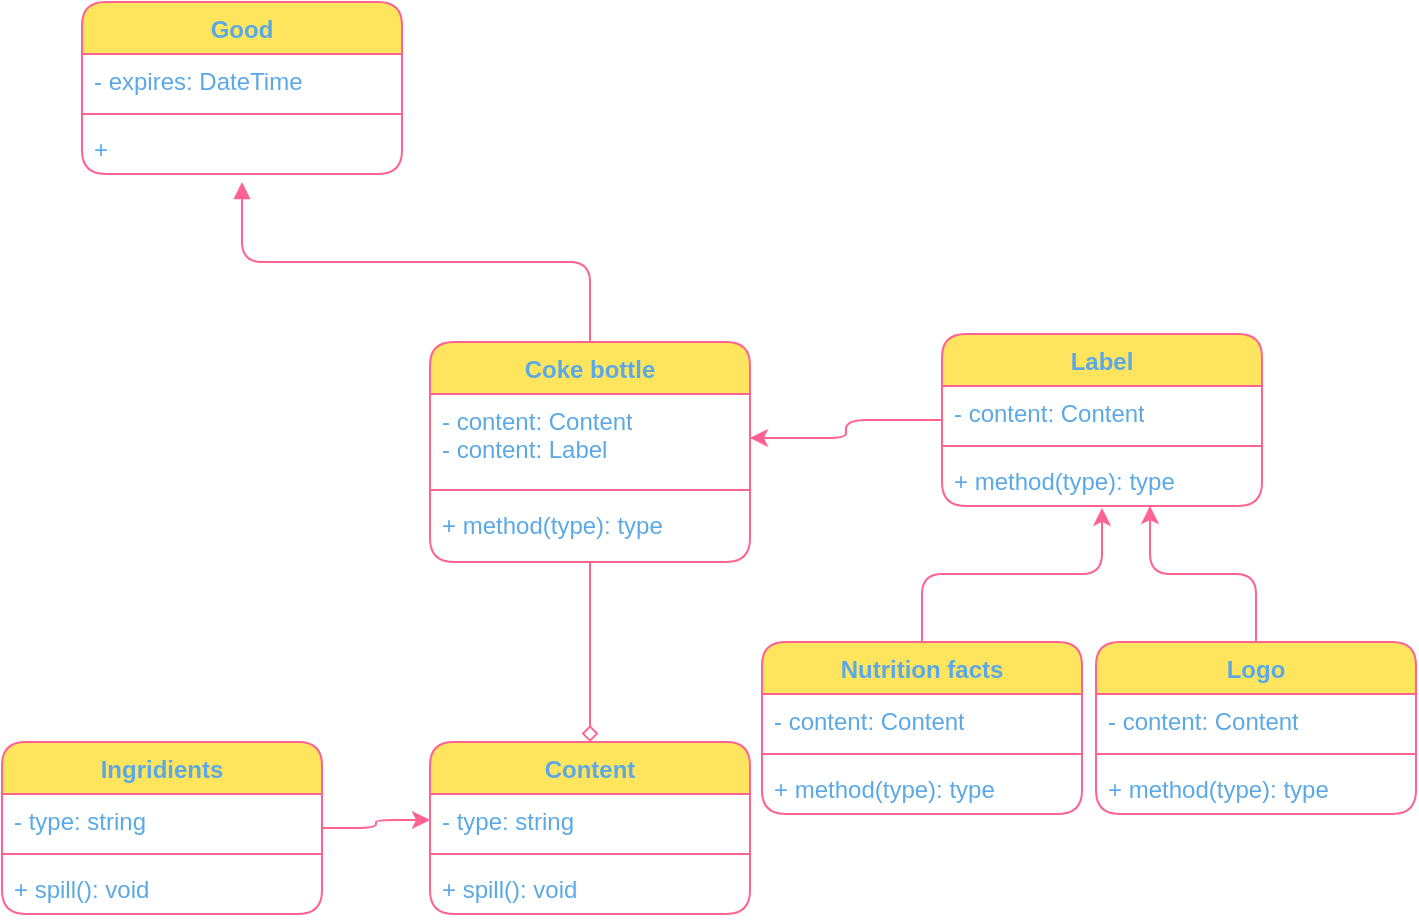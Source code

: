 <mxfile version="22.0.0" type="github">
  <diagram name="Strona-1" id="3vI-Z93XGPY2M-o-T-1S">
    <mxGraphModel dx="1386" dy="785" grid="1" gridSize="10" guides="1" tooltips="1" connect="1" arrows="1" fold="1" page="1" pageScale="1" pageWidth="827" pageHeight="1169" math="0" shadow="0">
      <root>
        <mxCell id="0" />
        <mxCell id="1" parent="0" />
        <mxCell id="5Ggx0vt6isy3eeLft-i8-38" style="edgeStyle=orthogonalEdgeStyle;rounded=1;orthogonalLoop=1;jettySize=auto;html=1;entryX=0.5;entryY=0;entryDx=0;entryDy=0;endArrow=diamond;endFill=0;labelBackgroundColor=none;strokeColor=#FF6392;fontColor=default;" edge="1" parent="1" source="5Ggx0vt6isy3eeLft-i8-6" target="5Ggx0vt6isy3eeLft-i8-26">
          <mxGeometry relative="1" as="geometry" />
        </mxCell>
        <mxCell id="5Ggx0vt6isy3eeLft-i8-6" value="Coke bottle" style="swimlane;fontStyle=1;align=center;verticalAlign=top;childLayout=stackLayout;horizontal=1;startSize=26;horizontalStack=0;resizeParent=1;resizeParentMax=0;resizeLast=0;collapsible=1;marginBottom=0;whiteSpace=wrap;html=1;labelBackgroundColor=none;fillColor=#FFE45E;strokeColor=#FF6392;fontColor=#5AA9E6;rounded=1;" vertex="1" parent="1">
          <mxGeometry x="334" y="280" width="160" height="110" as="geometry" />
        </mxCell>
        <mxCell id="5Ggx0vt6isy3eeLft-i8-7" value="- content: Content&lt;br&gt;- content: Label" style="text;strokeColor=none;fillColor=none;align=left;verticalAlign=top;spacingLeft=4;spacingRight=4;overflow=hidden;rotatable=0;points=[[0,0.5],[1,0.5]];portConstraint=eastwest;whiteSpace=wrap;html=1;labelBackgroundColor=none;fontColor=#5AA9E6;rounded=1;" vertex="1" parent="5Ggx0vt6isy3eeLft-i8-6">
          <mxGeometry y="26" width="160" height="44" as="geometry" />
        </mxCell>
        <mxCell id="5Ggx0vt6isy3eeLft-i8-8" value="" style="line;strokeWidth=1;fillColor=none;align=left;verticalAlign=middle;spacingTop=-1;spacingLeft=3;spacingRight=3;rotatable=0;labelPosition=right;points=[];portConstraint=eastwest;strokeColor=#FF6392;labelBackgroundColor=none;fontColor=#5AA9E6;rounded=1;" vertex="1" parent="5Ggx0vt6isy3eeLft-i8-6">
          <mxGeometry y="70" width="160" height="8" as="geometry" />
        </mxCell>
        <mxCell id="5Ggx0vt6isy3eeLft-i8-9" value="+ method(type): type" style="text;strokeColor=none;fillColor=none;align=left;verticalAlign=top;spacingLeft=4;spacingRight=4;overflow=hidden;rotatable=0;points=[[0,0.5],[1,0.5]];portConstraint=eastwest;whiteSpace=wrap;html=1;labelBackgroundColor=none;fontColor=#5AA9E6;rounded=1;" vertex="1" parent="5Ggx0vt6isy3eeLft-i8-6">
          <mxGeometry y="78" width="160" height="32" as="geometry" />
        </mxCell>
        <mxCell id="5Ggx0vt6isy3eeLft-i8-22" value="Good" style="swimlane;fontStyle=1;align=center;verticalAlign=top;childLayout=stackLayout;horizontal=1;startSize=26;horizontalStack=0;resizeParent=1;resizeParentMax=0;resizeLast=0;collapsible=1;marginBottom=0;whiteSpace=wrap;html=1;labelBackgroundColor=none;fillColor=#FFE45E;strokeColor=#FF6392;fontColor=#5AA9E6;rounded=1;" vertex="1" parent="1">
          <mxGeometry x="160" y="110" width="160" height="86" as="geometry" />
        </mxCell>
        <mxCell id="5Ggx0vt6isy3eeLft-i8-23" value="- expires: DateTime" style="text;strokeColor=none;fillColor=none;align=left;verticalAlign=top;spacingLeft=4;spacingRight=4;overflow=hidden;rotatable=0;points=[[0,0.5],[1,0.5]];portConstraint=eastwest;whiteSpace=wrap;html=1;labelBackgroundColor=none;fontColor=#5AA9E6;rounded=1;" vertex="1" parent="5Ggx0vt6isy3eeLft-i8-22">
          <mxGeometry y="26" width="160" height="26" as="geometry" />
        </mxCell>
        <mxCell id="5Ggx0vt6isy3eeLft-i8-24" value="" style="line;strokeWidth=1;fillColor=none;align=left;verticalAlign=middle;spacingTop=-1;spacingLeft=3;spacingRight=3;rotatable=0;labelPosition=right;points=[];portConstraint=eastwest;strokeColor=#FF6392;labelBackgroundColor=none;fontColor=#5AA9E6;rounded=1;" vertex="1" parent="5Ggx0vt6isy3eeLft-i8-22">
          <mxGeometry y="52" width="160" height="8" as="geometry" />
        </mxCell>
        <mxCell id="5Ggx0vt6isy3eeLft-i8-25" value="+&amp;nbsp;" style="text;strokeColor=none;fillColor=none;align=left;verticalAlign=top;spacingLeft=4;spacingRight=4;overflow=hidden;rotatable=0;points=[[0,0.5],[1,0.5]];portConstraint=eastwest;whiteSpace=wrap;html=1;labelBackgroundColor=none;fontColor=#5AA9E6;rounded=1;" vertex="1" parent="5Ggx0vt6isy3eeLft-i8-22">
          <mxGeometry y="60" width="160" height="26" as="geometry" />
        </mxCell>
        <mxCell id="5Ggx0vt6isy3eeLft-i8-26" value="Content" style="swimlane;fontStyle=1;align=center;verticalAlign=top;childLayout=stackLayout;horizontal=1;startSize=26;horizontalStack=0;resizeParent=1;resizeParentMax=0;resizeLast=0;collapsible=1;marginBottom=0;whiteSpace=wrap;html=1;labelBackgroundColor=none;fillColor=#FFE45E;strokeColor=#FF6392;fontColor=#5AA9E6;rounded=1;" vertex="1" parent="1">
          <mxGeometry x="334" y="480" width="160" height="86" as="geometry" />
        </mxCell>
        <mxCell id="5Ggx0vt6isy3eeLft-i8-27" value="- type: string" style="text;strokeColor=none;fillColor=none;align=left;verticalAlign=top;spacingLeft=4;spacingRight=4;overflow=hidden;rotatable=0;points=[[0,0.5],[1,0.5]];portConstraint=eastwest;whiteSpace=wrap;html=1;labelBackgroundColor=none;fontColor=#5AA9E6;rounded=1;" vertex="1" parent="5Ggx0vt6isy3eeLft-i8-26">
          <mxGeometry y="26" width="160" height="26" as="geometry" />
        </mxCell>
        <mxCell id="5Ggx0vt6isy3eeLft-i8-28" value="" style="line;strokeWidth=1;fillColor=none;align=left;verticalAlign=middle;spacingTop=-1;spacingLeft=3;spacingRight=3;rotatable=0;labelPosition=right;points=[];portConstraint=eastwest;strokeColor=#FF6392;labelBackgroundColor=none;fontColor=#5AA9E6;rounded=1;" vertex="1" parent="5Ggx0vt6isy3eeLft-i8-26">
          <mxGeometry y="52" width="160" height="8" as="geometry" />
        </mxCell>
        <mxCell id="5Ggx0vt6isy3eeLft-i8-29" value="+ spill(): void" style="text;strokeColor=none;fillColor=none;align=left;verticalAlign=top;spacingLeft=4;spacingRight=4;overflow=hidden;rotatable=0;points=[[0,0.5],[1,0.5]];portConstraint=eastwest;whiteSpace=wrap;html=1;labelBackgroundColor=none;fontColor=#5AA9E6;rounded=1;" vertex="1" parent="5Ggx0vt6isy3eeLft-i8-26">
          <mxGeometry y="60" width="160" height="26" as="geometry" />
        </mxCell>
        <mxCell id="5Ggx0vt6isy3eeLft-i8-30" value="" style="html=1;verticalAlign=bottom;endArrow=block;curved=0;rounded=1;entryX=0.5;entryY=1.154;entryDx=0;entryDy=0;entryPerimeter=0;exitX=0.5;exitY=0;exitDx=0;exitDy=0;align=center;labelBorderColor=none;labelBackgroundColor=none;strokeColor=#FF6392;fontColor=default;" edge="1" parent="1" source="5Ggx0vt6isy3eeLft-i8-6" target="5Ggx0vt6isy3eeLft-i8-25">
          <mxGeometry width="80" relative="1" as="geometry">
            <mxPoint x="370" y="400" as="sourcePoint" />
            <mxPoint x="450" y="400" as="targetPoint" />
            <Array as="points">
              <mxPoint x="414" y="240" />
              <mxPoint x="240" y="240" />
            </Array>
          </mxGeometry>
        </mxCell>
        <mxCell id="5Ggx0vt6isy3eeLft-i8-43" style="edgeStyle=orthogonalEdgeStyle;rounded=1;orthogonalLoop=1;jettySize=auto;html=1;entryX=1;entryY=0.5;entryDx=0;entryDy=0;labelBackgroundColor=none;strokeColor=#FF6392;fontColor=default;" edge="1" parent="1" source="5Ggx0vt6isy3eeLft-i8-39" target="5Ggx0vt6isy3eeLft-i8-7">
          <mxGeometry relative="1" as="geometry" />
        </mxCell>
        <mxCell id="5Ggx0vt6isy3eeLft-i8-39" value="Label" style="swimlane;fontStyle=1;align=center;verticalAlign=top;childLayout=stackLayout;horizontal=1;startSize=26;horizontalStack=0;resizeParent=1;resizeParentMax=0;resizeLast=0;collapsible=1;marginBottom=0;whiteSpace=wrap;html=1;labelBackgroundColor=none;fillColor=#FFE45E;strokeColor=#FF6392;fontColor=#5AA9E6;rounded=1;" vertex="1" parent="1">
          <mxGeometry x="590" y="276" width="160" height="86" as="geometry" />
        </mxCell>
        <mxCell id="5Ggx0vt6isy3eeLft-i8-40" value="- content: Content" style="text;strokeColor=none;fillColor=none;align=left;verticalAlign=top;spacingLeft=4;spacingRight=4;overflow=hidden;rotatable=0;points=[[0,0.5],[1,0.5]];portConstraint=eastwest;whiteSpace=wrap;html=1;labelBackgroundColor=none;fontColor=#5AA9E6;rounded=1;" vertex="1" parent="5Ggx0vt6isy3eeLft-i8-39">
          <mxGeometry y="26" width="160" height="26" as="geometry" />
        </mxCell>
        <mxCell id="5Ggx0vt6isy3eeLft-i8-41" value="" style="line;strokeWidth=1;fillColor=none;align=left;verticalAlign=middle;spacingTop=-1;spacingLeft=3;spacingRight=3;rotatable=0;labelPosition=right;points=[];portConstraint=eastwest;strokeColor=#FF6392;labelBackgroundColor=none;fontColor=#5AA9E6;rounded=1;" vertex="1" parent="5Ggx0vt6isy3eeLft-i8-39">
          <mxGeometry y="52" width="160" height="8" as="geometry" />
        </mxCell>
        <mxCell id="5Ggx0vt6isy3eeLft-i8-42" value="+ method(type): type" style="text;strokeColor=none;fillColor=none;align=left;verticalAlign=top;spacingLeft=4;spacingRight=4;overflow=hidden;rotatable=0;points=[[0,0.5],[1,0.5]];portConstraint=eastwest;whiteSpace=wrap;html=1;labelBackgroundColor=none;fontColor=#5AA9E6;rounded=1;" vertex="1" parent="5Ggx0vt6isy3eeLft-i8-39">
          <mxGeometry y="60" width="160" height="26" as="geometry" />
        </mxCell>
        <mxCell id="5Ggx0vt6isy3eeLft-i8-44" value="Nutrition facts" style="swimlane;fontStyle=1;align=center;verticalAlign=top;childLayout=stackLayout;horizontal=1;startSize=26;horizontalStack=0;resizeParent=1;resizeParentMax=0;resizeLast=0;collapsible=1;marginBottom=0;whiteSpace=wrap;html=1;labelBackgroundColor=none;fillColor=#FFE45E;strokeColor=#FF6392;fontColor=#5AA9E6;rounded=1;" vertex="1" parent="1">
          <mxGeometry x="500" y="430" width="160" height="86" as="geometry" />
        </mxCell>
        <mxCell id="5Ggx0vt6isy3eeLft-i8-45" value="- content: Content" style="text;strokeColor=none;fillColor=none;align=left;verticalAlign=top;spacingLeft=4;spacingRight=4;overflow=hidden;rotatable=0;points=[[0,0.5],[1,0.5]];portConstraint=eastwest;whiteSpace=wrap;html=1;labelBackgroundColor=none;fontColor=#5AA9E6;rounded=1;" vertex="1" parent="5Ggx0vt6isy3eeLft-i8-44">
          <mxGeometry y="26" width="160" height="26" as="geometry" />
        </mxCell>
        <mxCell id="5Ggx0vt6isy3eeLft-i8-46" value="" style="line;strokeWidth=1;fillColor=none;align=left;verticalAlign=middle;spacingTop=-1;spacingLeft=3;spacingRight=3;rotatable=0;labelPosition=right;points=[];portConstraint=eastwest;strokeColor=#FF6392;labelBackgroundColor=none;fontColor=#5AA9E6;rounded=1;" vertex="1" parent="5Ggx0vt6isy3eeLft-i8-44">
          <mxGeometry y="52" width="160" height="8" as="geometry" />
        </mxCell>
        <mxCell id="5Ggx0vt6isy3eeLft-i8-47" value="+ method(type): type" style="text;strokeColor=none;fillColor=none;align=left;verticalAlign=top;spacingLeft=4;spacingRight=4;overflow=hidden;rotatable=0;points=[[0,0.5],[1,0.5]];portConstraint=eastwest;whiteSpace=wrap;html=1;labelBackgroundColor=none;fontColor=#5AA9E6;rounded=1;" vertex="1" parent="5Ggx0vt6isy3eeLft-i8-44">
          <mxGeometry y="60" width="160" height="26" as="geometry" />
        </mxCell>
        <mxCell id="5Ggx0vt6isy3eeLft-i8-50" style="edgeStyle=orthogonalEdgeStyle;rounded=1;orthogonalLoop=1;jettySize=auto;html=1;entryX=0.5;entryY=1.038;entryDx=0;entryDy=0;entryPerimeter=0;labelBackgroundColor=none;strokeColor=#FF6392;fontColor=default;" edge="1" parent="1" source="5Ggx0vt6isy3eeLft-i8-44" target="5Ggx0vt6isy3eeLft-i8-42">
          <mxGeometry relative="1" as="geometry" />
        </mxCell>
        <mxCell id="5Ggx0vt6isy3eeLft-i8-51" value="Logo" style="swimlane;fontStyle=1;align=center;verticalAlign=top;childLayout=stackLayout;horizontal=1;startSize=26;horizontalStack=0;resizeParent=1;resizeParentMax=0;resizeLast=0;collapsible=1;marginBottom=0;whiteSpace=wrap;html=1;labelBackgroundColor=none;fillColor=#FFE45E;strokeColor=#FF6392;fontColor=#5AA9E6;rounded=1;" vertex="1" parent="1">
          <mxGeometry x="667" y="430" width="160" height="86" as="geometry" />
        </mxCell>
        <mxCell id="5Ggx0vt6isy3eeLft-i8-52" value="- content: Content" style="text;strokeColor=none;fillColor=none;align=left;verticalAlign=top;spacingLeft=4;spacingRight=4;overflow=hidden;rotatable=0;points=[[0,0.5],[1,0.5]];portConstraint=eastwest;whiteSpace=wrap;html=1;labelBackgroundColor=none;fontColor=#5AA9E6;rounded=1;" vertex="1" parent="5Ggx0vt6isy3eeLft-i8-51">
          <mxGeometry y="26" width="160" height="26" as="geometry" />
        </mxCell>
        <mxCell id="5Ggx0vt6isy3eeLft-i8-53" value="" style="line;strokeWidth=1;fillColor=none;align=left;verticalAlign=middle;spacingTop=-1;spacingLeft=3;spacingRight=3;rotatable=0;labelPosition=right;points=[];portConstraint=eastwest;strokeColor=#FF6392;labelBackgroundColor=none;fontColor=#5AA9E6;rounded=1;" vertex="1" parent="5Ggx0vt6isy3eeLft-i8-51">
          <mxGeometry y="52" width="160" height="8" as="geometry" />
        </mxCell>
        <mxCell id="5Ggx0vt6isy3eeLft-i8-54" value="+ method(type): type" style="text;strokeColor=none;fillColor=none;align=left;verticalAlign=top;spacingLeft=4;spacingRight=4;overflow=hidden;rotatable=0;points=[[0,0.5],[1,0.5]];portConstraint=eastwest;whiteSpace=wrap;html=1;labelBackgroundColor=none;fontColor=#5AA9E6;rounded=1;" vertex="1" parent="5Ggx0vt6isy3eeLft-i8-51">
          <mxGeometry y="60" width="160" height="26" as="geometry" />
        </mxCell>
        <mxCell id="5Ggx0vt6isy3eeLft-i8-55" style="edgeStyle=orthogonalEdgeStyle;rounded=1;orthogonalLoop=1;jettySize=auto;html=1;entryX=0.65;entryY=1;entryDx=0;entryDy=0;entryPerimeter=0;labelBackgroundColor=none;strokeColor=#FF6392;fontColor=default;" edge="1" parent="1" source="5Ggx0vt6isy3eeLft-i8-51" target="5Ggx0vt6isy3eeLft-i8-42">
          <mxGeometry relative="1" as="geometry" />
        </mxCell>
        <mxCell id="5Ggx0vt6isy3eeLft-i8-60" style="edgeStyle=orthogonalEdgeStyle;rounded=1;orthogonalLoop=1;jettySize=auto;html=1;entryX=0;entryY=0.5;entryDx=0;entryDy=0;strokeColor=#FF6392;fontColor=#5AA9E6;fillColor=#FFE45E;" edge="1" parent="1" source="5Ggx0vt6isy3eeLft-i8-56" target="5Ggx0vt6isy3eeLft-i8-27">
          <mxGeometry relative="1" as="geometry" />
        </mxCell>
        <mxCell id="5Ggx0vt6isy3eeLft-i8-56" value="Ingridients" style="swimlane;fontStyle=1;align=center;verticalAlign=top;childLayout=stackLayout;horizontal=1;startSize=26;horizontalStack=0;resizeParent=1;resizeParentMax=0;resizeLast=0;collapsible=1;marginBottom=0;whiteSpace=wrap;html=1;labelBackgroundColor=none;fillColor=#FFE45E;strokeColor=#FF6392;fontColor=#5AA9E6;rounded=1;" vertex="1" parent="1">
          <mxGeometry x="120" y="480" width="160" height="86" as="geometry" />
        </mxCell>
        <mxCell id="5Ggx0vt6isy3eeLft-i8-57" value="- type: string" style="text;strokeColor=none;fillColor=none;align=left;verticalAlign=top;spacingLeft=4;spacingRight=4;overflow=hidden;rotatable=0;points=[[0,0.5],[1,0.5]];portConstraint=eastwest;whiteSpace=wrap;html=1;labelBackgroundColor=none;fontColor=#5AA9E6;rounded=1;" vertex="1" parent="5Ggx0vt6isy3eeLft-i8-56">
          <mxGeometry y="26" width="160" height="26" as="geometry" />
        </mxCell>
        <mxCell id="5Ggx0vt6isy3eeLft-i8-58" value="" style="line;strokeWidth=1;fillColor=none;align=left;verticalAlign=middle;spacingTop=-1;spacingLeft=3;spacingRight=3;rotatable=0;labelPosition=right;points=[];portConstraint=eastwest;strokeColor=#FF6392;labelBackgroundColor=none;fontColor=#5AA9E6;rounded=1;" vertex="1" parent="5Ggx0vt6isy3eeLft-i8-56">
          <mxGeometry y="52" width="160" height="8" as="geometry" />
        </mxCell>
        <mxCell id="5Ggx0vt6isy3eeLft-i8-59" value="+ spill(): void" style="text;strokeColor=none;fillColor=none;align=left;verticalAlign=top;spacingLeft=4;spacingRight=4;overflow=hidden;rotatable=0;points=[[0,0.5],[1,0.5]];portConstraint=eastwest;whiteSpace=wrap;html=1;labelBackgroundColor=none;fontColor=#5AA9E6;rounded=1;" vertex="1" parent="5Ggx0vt6isy3eeLft-i8-56">
          <mxGeometry y="60" width="160" height="26" as="geometry" />
        </mxCell>
      </root>
    </mxGraphModel>
  </diagram>
</mxfile>
